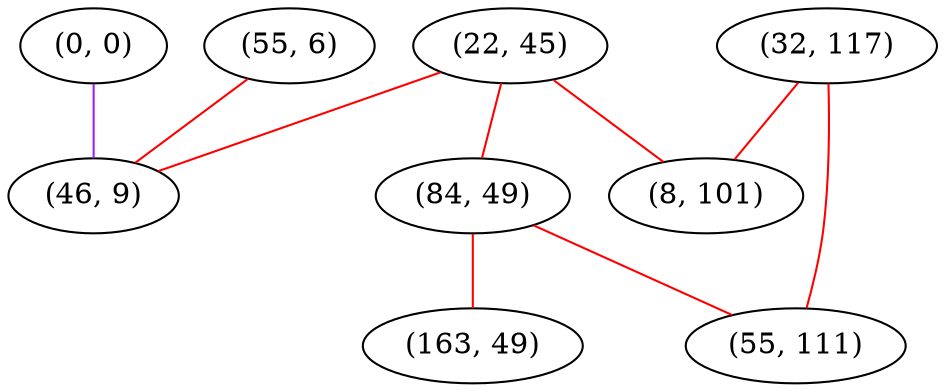 graph "" {
"(0, 0)";
"(32, 117)";
"(22, 45)";
"(84, 49)";
"(55, 111)";
"(55, 6)";
"(163, 49)";
"(8, 101)";
"(46, 9)";
"(0, 0)" -- "(46, 9)"  [color=purple, key=0, weight=4];
"(32, 117)" -- "(8, 101)"  [color=red, key=0, weight=1];
"(32, 117)" -- "(55, 111)"  [color=red, key=0, weight=1];
"(22, 45)" -- "(84, 49)"  [color=red, key=0, weight=1];
"(22, 45)" -- "(46, 9)"  [color=red, key=0, weight=1];
"(22, 45)" -- "(8, 101)"  [color=red, key=0, weight=1];
"(84, 49)" -- "(163, 49)"  [color=red, key=0, weight=1];
"(84, 49)" -- "(55, 111)"  [color=red, key=0, weight=1];
"(55, 6)" -- "(46, 9)"  [color=red, key=0, weight=1];
}

